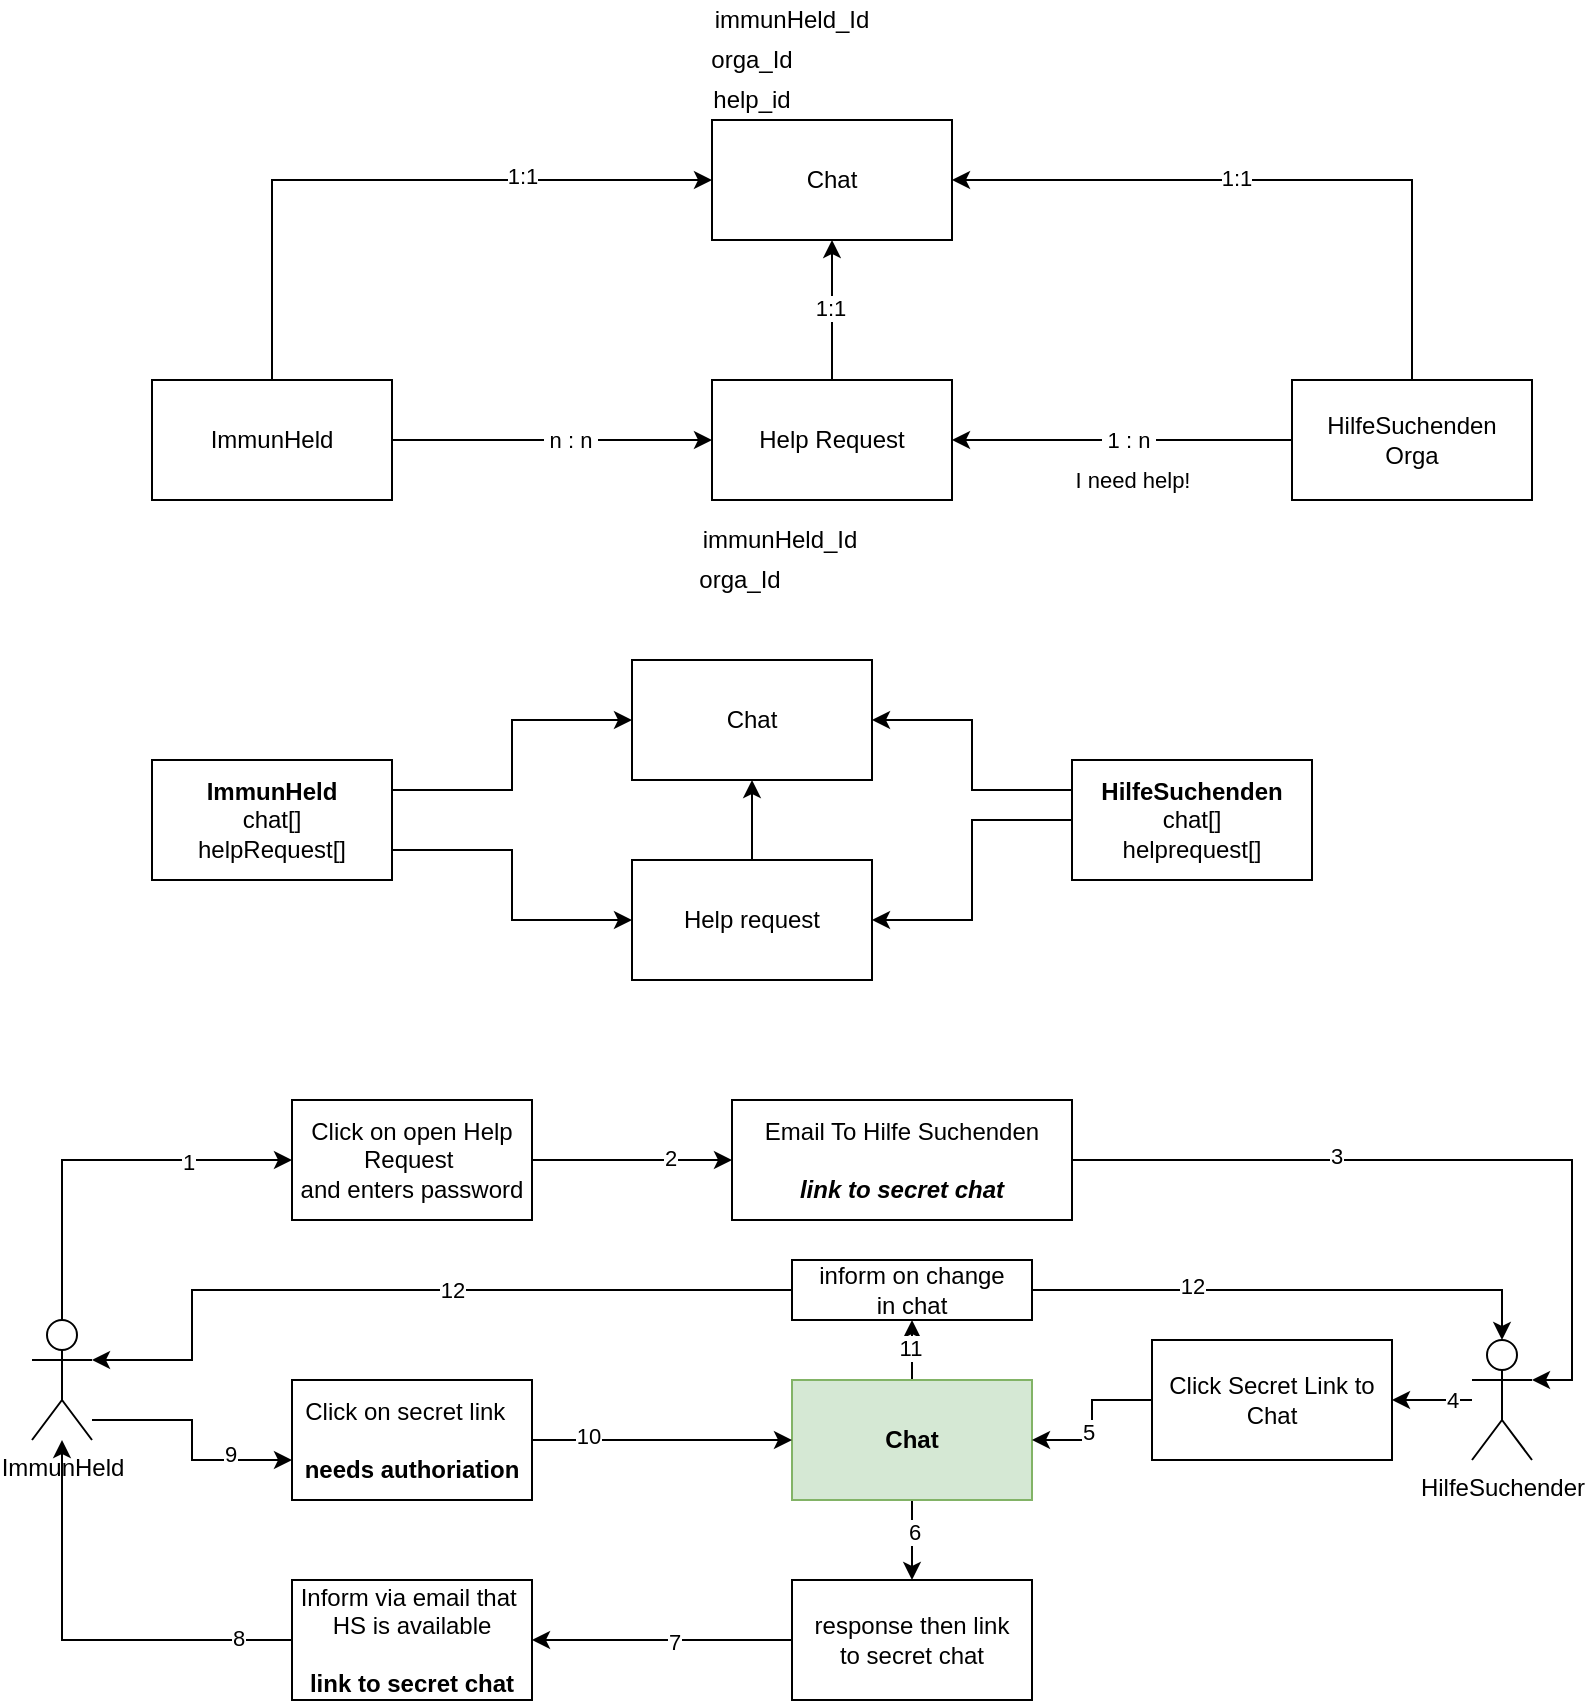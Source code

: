 <mxfile version="13.0.0" type="github"><diagram id="oIPte1HTx-JOkKGcQjuQ" name="Page-1"><mxGraphModel dx="888" dy="1737" grid="1" gridSize="10" guides="1" tooltips="1" connect="1" arrows="1" fold="1" page="1" pageScale="1" pageWidth="827" pageHeight="1169" math="0" shadow="0"><root><mxCell id="0"/><mxCell id="1" parent="0"/><mxCell id="Drs9Y2dWghtNtyvXx5Em-8" style="edgeStyle=orthogonalEdgeStyle;rounded=0;orthogonalLoop=1;jettySize=auto;html=1;entryX=0;entryY=0.5;entryDx=0;entryDy=0;" edge="1" parent="1" source="Drs9Y2dWghtNtyvXx5Em-5" target="Drs9Y2dWghtNtyvXx5Em-7"><mxGeometry relative="1" as="geometry"/></mxCell><mxCell id="Drs9Y2dWghtNtyvXx5Em-9" value="&amp;nbsp;n : n&amp;nbsp;" style="edgeLabel;html=1;align=center;verticalAlign=middle;resizable=0;points=[];" vertex="1" connectable="0" parent="Drs9Y2dWghtNtyvXx5Em-8"><mxGeometry x="0.173" y="-3" relative="1" as="geometry"><mxPoint x="-5" y="-3" as="offset"/></mxGeometry></mxCell><mxCell id="Drs9Y2dWghtNtyvXx5Em-19" style="edgeStyle=orthogonalEdgeStyle;rounded=0;orthogonalLoop=1;jettySize=auto;html=1;entryX=0;entryY=0.5;entryDx=0;entryDy=0;" edge="1" parent="1" source="Drs9Y2dWghtNtyvXx5Em-5" target="Drs9Y2dWghtNtyvXx5Em-18"><mxGeometry relative="1" as="geometry"><Array as="points"><mxPoint x="180" y="-20"/></Array></mxGeometry></mxCell><mxCell id="Drs9Y2dWghtNtyvXx5Em-23" value="1:1" style="edgeLabel;html=1;align=center;verticalAlign=middle;resizable=0;points=[];" vertex="1" connectable="0" parent="Drs9Y2dWghtNtyvXx5Em-19"><mxGeometry x="0.407" y="2" relative="1" as="geometry"><mxPoint as="offset"/></mxGeometry></mxCell><mxCell id="Drs9Y2dWghtNtyvXx5Em-5" value="ImmunHeld" style="rounded=0;whiteSpace=wrap;html=1;" vertex="1" parent="1"><mxGeometry x="120" y="80" width="120" height="60" as="geometry"/></mxCell><mxCell id="Drs9Y2dWghtNtyvXx5Em-10" style="edgeStyle=orthogonalEdgeStyle;rounded=0;orthogonalLoop=1;jettySize=auto;html=1;entryX=1;entryY=0.5;entryDx=0;entryDy=0;" edge="1" parent="1" source="Drs9Y2dWghtNtyvXx5Em-6" target="Drs9Y2dWghtNtyvXx5Em-7"><mxGeometry relative="1" as="geometry"/></mxCell><mxCell id="Drs9Y2dWghtNtyvXx5Em-11" value="&amp;nbsp;1 : n&amp;nbsp;" style="edgeLabel;html=1;align=center;verticalAlign=middle;resizable=0;points=[];" vertex="1" connectable="0" parent="Drs9Y2dWghtNtyvXx5Em-10"><mxGeometry x="0.13" y="2" relative="1" as="geometry"><mxPoint x="14" y="-2" as="offset"/></mxGeometry></mxCell><mxCell id="Drs9Y2dWghtNtyvXx5Em-16" value="I need help!" style="edgeLabel;html=1;align=center;verticalAlign=middle;resizable=0;points=[];" vertex="1" connectable="0" parent="Drs9Y2dWghtNtyvXx5Em-10"><mxGeometry x="-0.271" y="1" relative="1" as="geometry"><mxPoint x="-18.29" y="19" as="offset"/></mxGeometry></mxCell><mxCell id="Drs9Y2dWghtNtyvXx5Em-20" style="edgeStyle=orthogonalEdgeStyle;rounded=0;orthogonalLoop=1;jettySize=auto;html=1;entryX=1;entryY=0.5;entryDx=0;entryDy=0;" edge="1" parent="1" source="Drs9Y2dWghtNtyvXx5Em-6" target="Drs9Y2dWghtNtyvXx5Em-18"><mxGeometry relative="1" as="geometry"><Array as="points"><mxPoint x="750" y="-20"/></Array></mxGeometry></mxCell><mxCell id="Drs9Y2dWghtNtyvXx5Em-25" value="1:1" style="edgeLabel;html=1;align=center;verticalAlign=middle;resizable=0;points=[];" vertex="1" connectable="0" parent="Drs9Y2dWghtNtyvXx5Em-20"><mxGeometry x="0.141" y="-1" relative="1" as="geometry"><mxPoint as="offset"/></mxGeometry></mxCell><mxCell id="Drs9Y2dWghtNtyvXx5Em-6" value="HilfeSuchenden&lt;br&gt;Orga" style="rounded=0;whiteSpace=wrap;html=1;" vertex="1" parent="1"><mxGeometry x="690" y="80" width="120" height="60" as="geometry"/></mxCell><mxCell id="Drs9Y2dWghtNtyvXx5Em-21" style="edgeStyle=orthogonalEdgeStyle;rounded=0;orthogonalLoop=1;jettySize=auto;html=1;" edge="1" parent="1" source="Drs9Y2dWghtNtyvXx5Em-7" target="Drs9Y2dWghtNtyvXx5Em-18"><mxGeometry relative="1" as="geometry"/></mxCell><mxCell id="Drs9Y2dWghtNtyvXx5Em-24" value="1:1" style="edgeLabel;html=1;align=center;verticalAlign=middle;resizable=0;points=[];" vertex="1" connectable="0" parent="Drs9Y2dWghtNtyvXx5Em-21"><mxGeometry x="0.041" y="1" relative="1" as="geometry"><mxPoint as="offset"/></mxGeometry></mxCell><mxCell id="Drs9Y2dWghtNtyvXx5Em-7" value="Help Request" style="rounded=0;whiteSpace=wrap;html=1;" vertex="1" parent="1"><mxGeometry x="400" y="80" width="120" height="60" as="geometry"/></mxCell><mxCell id="Drs9Y2dWghtNtyvXx5Em-12" value="immunHeld_Id" style="text;html=1;strokeColor=none;fillColor=none;align=center;verticalAlign=middle;whiteSpace=wrap;rounded=0;" vertex="1" parent="1"><mxGeometry x="414" y="150" width="40" height="20" as="geometry"/></mxCell><mxCell id="Drs9Y2dWghtNtyvXx5Em-13" value="orga_Id" style="text;html=1;strokeColor=none;fillColor=none;align=center;verticalAlign=middle;whiteSpace=wrap;rounded=0;" vertex="1" parent="1"><mxGeometry x="394" y="170" width="40" height="20" as="geometry"/></mxCell><mxCell id="Drs9Y2dWghtNtyvXx5Em-18" value="Chat" style="rounded=0;whiteSpace=wrap;html=1;" vertex="1" parent="1"><mxGeometry x="400" y="-50" width="120" height="60" as="geometry"/></mxCell><mxCell id="Drs9Y2dWghtNtyvXx5Em-28" value="immunHeld_Id" style="text;html=1;strokeColor=none;fillColor=none;align=center;verticalAlign=middle;whiteSpace=wrap;rounded=0;" vertex="1" parent="1"><mxGeometry x="420" y="-110" width="40" height="20" as="geometry"/></mxCell><mxCell id="Drs9Y2dWghtNtyvXx5Em-29" value="orga_Id" style="text;html=1;strokeColor=none;fillColor=none;align=center;verticalAlign=middle;whiteSpace=wrap;rounded=0;" vertex="1" parent="1"><mxGeometry x="400" y="-90" width="40" height="20" as="geometry"/></mxCell><mxCell id="Drs9Y2dWghtNtyvXx5Em-30" value="help_id" style="text;html=1;strokeColor=none;fillColor=none;align=center;verticalAlign=middle;whiteSpace=wrap;rounded=0;" vertex="1" parent="1"><mxGeometry x="400" y="-70" width="40" height="20" as="geometry"/></mxCell><mxCell id="Drs9Y2dWghtNtyvXx5Em-35" style="edgeStyle=orthogonalEdgeStyle;rounded=0;orthogonalLoop=1;jettySize=auto;html=1;entryX=0;entryY=0.5;entryDx=0;entryDy=0;exitX=1;exitY=0.75;exitDx=0;exitDy=0;" edge="1" parent="1" source="Drs9Y2dWghtNtyvXx5Em-31" target="Drs9Y2dWghtNtyvXx5Em-34"><mxGeometry relative="1" as="geometry"/></mxCell><mxCell id="Drs9Y2dWghtNtyvXx5Em-91" style="edgeStyle=orthogonalEdgeStyle;rounded=0;orthogonalLoop=1;jettySize=auto;html=1;exitX=1;exitY=0.25;exitDx=0;exitDy=0;entryX=0;entryY=0.5;entryDx=0;entryDy=0;" edge="1" parent="1" source="Drs9Y2dWghtNtyvXx5Em-31" target="Drs9Y2dWghtNtyvXx5Em-33"><mxGeometry relative="1" as="geometry"/></mxCell><mxCell id="Drs9Y2dWghtNtyvXx5Em-31" value="&lt;b&gt;ImmunHeld&lt;/b&gt;&lt;br&gt;chat[]&lt;br&gt;helpRequest[]" style="rounded=0;whiteSpace=wrap;html=1;" vertex="1" parent="1"><mxGeometry x="120" y="270" width="120" height="60" as="geometry"/></mxCell><mxCell id="Drs9Y2dWghtNtyvXx5Em-36" style="edgeStyle=orthogonalEdgeStyle;rounded=0;orthogonalLoop=1;jettySize=auto;html=1;entryX=1;entryY=0.5;entryDx=0;entryDy=0;" edge="1" parent="1" source="Drs9Y2dWghtNtyvXx5Em-32" target="Drs9Y2dWghtNtyvXx5Em-34"><mxGeometry relative="1" as="geometry"/></mxCell><mxCell id="Drs9Y2dWghtNtyvXx5Em-38" style="edgeStyle=orthogonalEdgeStyle;rounded=0;orthogonalLoop=1;jettySize=auto;html=1;exitX=0;exitY=0.25;exitDx=0;exitDy=0;entryX=1;entryY=0.5;entryDx=0;entryDy=0;" edge="1" parent="1" source="Drs9Y2dWghtNtyvXx5Em-32" target="Drs9Y2dWghtNtyvXx5Em-33"><mxGeometry relative="1" as="geometry"/></mxCell><mxCell id="Drs9Y2dWghtNtyvXx5Em-32" value="&lt;b&gt;HilfeSuchenden&lt;/b&gt;&lt;br&gt;chat[]&lt;br&gt;helprequest[]" style="rounded=0;whiteSpace=wrap;html=1;" vertex="1" parent="1"><mxGeometry x="580" y="270" width="120" height="60" as="geometry"/></mxCell><mxCell id="Drs9Y2dWghtNtyvXx5Em-33" value="Chat" style="rounded=0;whiteSpace=wrap;html=1;" vertex="1" parent="1"><mxGeometry x="360" y="220" width="120" height="60" as="geometry"/></mxCell><mxCell id="Drs9Y2dWghtNtyvXx5Em-39" style="edgeStyle=orthogonalEdgeStyle;rounded=0;orthogonalLoop=1;jettySize=auto;html=1;exitX=0.5;exitY=0;exitDx=0;exitDy=0;" edge="1" parent="1" source="Drs9Y2dWghtNtyvXx5Em-34" target="Drs9Y2dWghtNtyvXx5Em-33"><mxGeometry relative="1" as="geometry"/></mxCell><mxCell id="Drs9Y2dWghtNtyvXx5Em-34" value="Help request" style="rounded=0;whiteSpace=wrap;html=1;" vertex="1" parent="1"><mxGeometry x="360" y="320" width="120" height="60" as="geometry"/></mxCell><mxCell id="Drs9Y2dWghtNtyvXx5Em-55" style="edgeStyle=orthogonalEdgeStyle;rounded=0;orthogonalLoop=1;jettySize=auto;html=1;" edge="1" parent="1" source="Drs9Y2dWghtNtyvXx5Em-42" target="Drs9Y2dWghtNtyvXx5Em-41"><mxGeometry relative="1" as="geometry"/></mxCell><mxCell id="Drs9Y2dWghtNtyvXx5Em-76" value="6" style="edgeLabel;html=1;align=center;verticalAlign=middle;resizable=0;points=[];" vertex="1" connectable="0" parent="Drs9Y2dWghtNtyvXx5Em-55"><mxGeometry x="-0.195" y="1" relative="1" as="geometry"><mxPoint as="offset"/></mxGeometry></mxCell><mxCell id="Drs9Y2dWghtNtyvXx5Em-61" style="edgeStyle=orthogonalEdgeStyle;rounded=0;orthogonalLoop=1;jettySize=auto;html=1;" edge="1" parent="1" source="Drs9Y2dWghtNtyvXx5Em-41" target="Drs9Y2dWghtNtyvXx5Em-62"><mxGeometry relative="1" as="geometry"><mxPoint x="330" y="710" as="targetPoint"/></mxGeometry></mxCell><mxCell id="Drs9Y2dWghtNtyvXx5Em-77" value="7" style="edgeLabel;html=1;align=center;verticalAlign=middle;resizable=0;points=[];" vertex="1" connectable="0" parent="Drs9Y2dWghtNtyvXx5Em-61"><mxGeometry x="-0.086" y="1" relative="1" as="geometry"><mxPoint as="offset"/></mxGeometry></mxCell><mxCell id="Drs9Y2dWghtNtyvXx5Em-41" value="response then link&lt;br&gt;to secret chat" style="rounded=0;whiteSpace=wrap;html=1;" vertex="1" parent="1"><mxGeometry x="440" y="680" width="120" height="60" as="geometry"/></mxCell><mxCell id="Drs9Y2dWghtNtyvXx5Em-53" style="edgeStyle=orthogonalEdgeStyle;rounded=0;orthogonalLoop=1;jettySize=auto;html=1;entryX=1;entryY=0.333;entryDx=0;entryDy=0;entryPerimeter=0;" edge="1" parent="1" source="Drs9Y2dWghtNtyvXx5Em-48" target="Drs9Y2dWghtNtyvXx5Em-50"><mxGeometry relative="1" as="geometry"/></mxCell><mxCell id="Drs9Y2dWghtNtyvXx5Em-73" value="3" style="edgeLabel;html=1;align=center;verticalAlign=middle;resizable=0;points=[];" vertex="1" connectable="0" parent="Drs9Y2dWghtNtyvXx5Em-53"><mxGeometry x="-0.305" y="2" relative="1" as="geometry"><mxPoint as="offset"/></mxGeometry></mxCell><mxCell id="Drs9Y2dWghtNtyvXx5Em-48" value="Email To Hilfe Suchenden&lt;br&gt;&lt;br&gt;&lt;i&gt;&lt;b&gt;link to secret chat&lt;/b&gt;&lt;/i&gt;" style="rounded=0;whiteSpace=wrap;html=1;" vertex="1" parent="1"><mxGeometry x="410" y="440" width="170" height="60" as="geometry"/></mxCell><mxCell id="Drs9Y2dWghtNtyvXx5Em-85" style="edgeStyle=orthogonalEdgeStyle;rounded=0;orthogonalLoop=1;jettySize=auto;html=1;entryX=0.5;entryY=1;entryDx=0;entryDy=0;" edge="1" parent="1" source="Drs9Y2dWghtNtyvXx5Em-42" target="Drs9Y2dWghtNtyvXx5Em-84"><mxGeometry relative="1" as="geometry"/></mxCell><mxCell id="Drs9Y2dWghtNtyvXx5Em-88" value="11" style="edgeLabel;html=1;align=center;verticalAlign=middle;resizable=0;points=[];" vertex="1" connectable="0" parent="Drs9Y2dWghtNtyvXx5Em-85"><mxGeometry x="0.457" y="1" relative="1" as="geometry"><mxPoint as="offset"/></mxGeometry></mxCell><mxCell id="Drs9Y2dWghtNtyvXx5Em-42" value="Chat" style="rounded=0;whiteSpace=wrap;html=1;fontStyle=1;fillColor=#d5e8d4;strokeColor=#82b366;" vertex="1" parent="1"><mxGeometry x="440" y="580" width="120" height="60" as="geometry"/></mxCell><mxCell id="Drs9Y2dWghtNtyvXx5Em-65" style="edgeStyle=orthogonalEdgeStyle;rounded=0;orthogonalLoop=1;jettySize=auto;html=1;entryX=0;entryY=0.5;entryDx=0;entryDy=0;exitX=0.5;exitY=0;exitDx=0;exitDy=0;exitPerimeter=0;" edge="1" parent="1" source="Drs9Y2dWghtNtyvXx5Em-44" target="Drs9Y2dWghtNtyvXx5Em-51"><mxGeometry relative="1" as="geometry"/></mxCell><mxCell id="Drs9Y2dWghtNtyvXx5Em-70" value="1" style="edgeLabel;html=1;align=center;verticalAlign=middle;resizable=0;points=[];" vertex="1" connectable="0" parent="Drs9Y2dWghtNtyvXx5Em-65"><mxGeometry x="0.465" y="-1" relative="1" as="geometry"><mxPoint as="offset"/></mxGeometry></mxCell><mxCell id="Drs9Y2dWghtNtyvXx5Em-68" style="edgeStyle=orthogonalEdgeStyle;rounded=0;orthogonalLoop=1;jettySize=auto;html=1;" edge="1" parent="1" source="Drs9Y2dWghtNtyvXx5Em-44" target="Drs9Y2dWghtNtyvXx5Em-67"><mxGeometry relative="1" as="geometry"><Array as="points"><mxPoint x="140" y="600"/><mxPoint x="140" y="620"/></Array></mxGeometry></mxCell><mxCell id="Drs9Y2dWghtNtyvXx5Em-79" value="9" style="edgeLabel;html=1;align=center;verticalAlign=middle;resizable=0;points=[];" vertex="1" connectable="0" parent="Drs9Y2dWghtNtyvXx5Em-68"><mxGeometry x="0.481" y="3" relative="1" as="geometry"><mxPoint as="offset"/></mxGeometry></mxCell><mxCell id="Drs9Y2dWghtNtyvXx5Em-44" value="ImmunHeld" style="shape=umlActor;verticalLabelPosition=bottom;labelBackgroundColor=#ffffff;verticalAlign=top;html=1;outlineConnect=0;" vertex="1" parent="1"><mxGeometry x="60" y="550" width="30" height="60" as="geometry"/></mxCell><mxCell id="Drs9Y2dWghtNtyvXx5Em-57" style="edgeStyle=orthogonalEdgeStyle;rounded=0;orthogonalLoop=1;jettySize=auto;html=1;" edge="1" parent="1" source="Drs9Y2dWghtNtyvXx5Em-50" target="Drs9Y2dWghtNtyvXx5Em-56"><mxGeometry relative="1" as="geometry"/></mxCell><mxCell id="Drs9Y2dWghtNtyvXx5Em-74" value="4" style="edgeLabel;html=1;align=center;verticalAlign=middle;resizable=0;points=[];" vertex="1" connectable="0" parent="Drs9Y2dWghtNtyvXx5Em-57"><mxGeometry x="0.057" y="-2" relative="1" as="geometry"><mxPoint x="11.14" y="2" as="offset"/></mxGeometry></mxCell><mxCell id="Drs9Y2dWghtNtyvXx5Em-50" value="HilfeSuchender" style="shape=umlActor;verticalLabelPosition=bottom;labelBackgroundColor=#ffffff;verticalAlign=top;html=1;outlineConnect=0;" vertex="1" parent="1"><mxGeometry x="780" y="560" width="30" height="60" as="geometry"/></mxCell><mxCell id="Drs9Y2dWghtNtyvXx5Em-52" style="edgeStyle=orthogonalEdgeStyle;rounded=0;orthogonalLoop=1;jettySize=auto;html=1;entryX=0;entryY=0.5;entryDx=0;entryDy=0;" edge="1" parent="1" source="Drs9Y2dWghtNtyvXx5Em-51" target="Drs9Y2dWghtNtyvXx5Em-48"><mxGeometry relative="1" as="geometry"/></mxCell><mxCell id="Drs9Y2dWghtNtyvXx5Em-72" value="2" style="edgeLabel;html=1;align=center;verticalAlign=middle;resizable=0;points=[];" vertex="1" connectable="0" parent="Drs9Y2dWghtNtyvXx5Em-52"><mxGeometry x="0.369" y="1" relative="1" as="geometry"><mxPoint as="offset"/></mxGeometry></mxCell><mxCell id="Drs9Y2dWghtNtyvXx5Em-51" value="Click on open Help Request&amp;nbsp;&lt;br&gt;and enters password" style="rounded=0;whiteSpace=wrap;html=1;" vertex="1" parent="1"><mxGeometry x="190" y="440" width="120" height="60" as="geometry"/></mxCell><mxCell id="Drs9Y2dWghtNtyvXx5Em-58" style="edgeStyle=orthogonalEdgeStyle;rounded=0;orthogonalLoop=1;jettySize=auto;html=1;" edge="1" parent="1" source="Drs9Y2dWghtNtyvXx5Em-56" target="Drs9Y2dWghtNtyvXx5Em-42"><mxGeometry relative="1" as="geometry"/></mxCell><mxCell id="Drs9Y2dWghtNtyvXx5Em-75" value="5" style="edgeLabel;html=1;align=center;verticalAlign=middle;resizable=0;points=[];" vertex="1" connectable="0" parent="Drs9Y2dWghtNtyvXx5Em-58"><mxGeometry x="0.143" y="-2" relative="1" as="geometry"><mxPoint as="offset"/></mxGeometry></mxCell><mxCell id="Drs9Y2dWghtNtyvXx5Em-56" value="Click Secret Link to Chat" style="rounded=0;whiteSpace=wrap;html=1;" vertex="1" parent="1"><mxGeometry x="620" y="560" width="120" height="60" as="geometry"/></mxCell><mxCell id="Drs9Y2dWghtNtyvXx5Em-66" style="edgeStyle=orthogonalEdgeStyle;rounded=0;orthogonalLoop=1;jettySize=auto;html=1;" edge="1" parent="1" source="Drs9Y2dWghtNtyvXx5Em-62" target="Drs9Y2dWghtNtyvXx5Em-44"><mxGeometry relative="1" as="geometry"/></mxCell><mxCell id="Drs9Y2dWghtNtyvXx5Em-78" value="8" style="edgeLabel;html=1;align=center;verticalAlign=middle;resizable=0;points=[];" vertex="1" connectable="0" parent="Drs9Y2dWghtNtyvXx5Em-66"><mxGeometry x="-0.745" y="-1" relative="1" as="geometry"><mxPoint as="offset"/></mxGeometry></mxCell><mxCell id="Drs9Y2dWghtNtyvXx5Em-62" value="Inform via email that&amp;nbsp;&lt;br&gt;HS is available&lt;br&gt;&lt;br&gt;&lt;b&gt;link to secret chat&lt;/b&gt;" style="rounded=0;whiteSpace=wrap;html=1;" vertex="1" parent="1"><mxGeometry x="190" y="680" width="120" height="60" as="geometry"/></mxCell><mxCell id="Drs9Y2dWghtNtyvXx5Em-69" style="edgeStyle=orthogonalEdgeStyle;rounded=0;orthogonalLoop=1;jettySize=auto;html=1;" edge="1" parent="1" source="Drs9Y2dWghtNtyvXx5Em-67" target="Drs9Y2dWghtNtyvXx5Em-42"><mxGeometry relative="1" as="geometry"/></mxCell><mxCell id="Drs9Y2dWghtNtyvXx5Em-81" value="10" style="edgeLabel;html=1;align=center;verticalAlign=middle;resizable=0;points=[];" vertex="1" connectable="0" parent="Drs9Y2dWghtNtyvXx5Em-69"><mxGeometry x="-0.575" y="2" relative="1" as="geometry"><mxPoint as="offset"/></mxGeometry></mxCell><mxCell id="Drs9Y2dWghtNtyvXx5Em-67" value="Click on secret link&amp;nbsp;&amp;nbsp;&lt;br&gt;&lt;br&gt;&lt;b&gt;needs authoriation&lt;/b&gt;" style="rounded=0;whiteSpace=wrap;html=1;" vertex="1" parent="1"><mxGeometry x="190" y="580" width="120" height="60" as="geometry"/></mxCell><mxCell id="Drs9Y2dWghtNtyvXx5Em-86" style="edgeStyle=orthogonalEdgeStyle;rounded=0;orthogonalLoop=1;jettySize=auto;html=1;entryX=1;entryY=0.333;entryDx=0;entryDy=0;entryPerimeter=0;" edge="1" parent="1" source="Drs9Y2dWghtNtyvXx5Em-84" target="Drs9Y2dWghtNtyvXx5Em-44"><mxGeometry relative="1" as="geometry"><Array as="points"><mxPoint x="140" y="535"/><mxPoint x="140" y="570"/></Array></mxGeometry></mxCell><mxCell id="Drs9Y2dWghtNtyvXx5Em-89" value="12" style="edgeLabel;html=1;align=center;verticalAlign=middle;resizable=0;points=[];" vertex="1" connectable="0" parent="Drs9Y2dWghtNtyvXx5Em-86"><mxGeometry x="-0.118" relative="1" as="geometry"><mxPoint as="offset"/></mxGeometry></mxCell><mxCell id="Drs9Y2dWghtNtyvXx5Em-87" style="edgeStyle=orthogonalEdgeStyle;rounded=0;orthogonalLoop=1;jettySize=auto;html=1;entryX=0.5;entryY=0;entryDx=0;entryDy=0;entryPerimeter=0;" edge="1" parent="1" source="Drs9Y2dWghtNtyvXx5Em-84" target="Drs9Y2dWghtNtyvXx5Em-50"><mxGeometry relative="1" as="geometry"/></mxCell><mxCell id="Drs9Y2dWghtNtyvXx5Em-90" value="12" style="edgeLabel;html=1;align=center;verticalAlign=middle;resizable=0;points=[];" vertex="1" connectable="0" parent="Drs9Y2dWghtNtyvXx5Em-87"><mxGeometry x="-0.389" y="2" relative="1" as="geometry"><mxPoint as="offset"/></mxGeometry></mxCell><mxCell id="Drs9Y2dWghtNtyvXx5Em-84" value="inform on change&lt;br&gt;in chat" style="rounded=0;whiteSpace=wrap;html=1;" vertex="1" parent="1"><mxGeometry x="440" y="520" width="120" height="30" as="geometry"/></mxCell></root></mxGraphModel></diagram></mxfile>